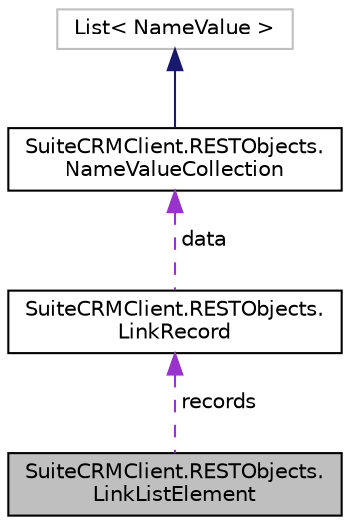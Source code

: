 digraph "SuiteCRMClient.RESTObjects.LinkListElement"
{
  edge [fontname="Helvetica",fontsize="10",labelfontname="Helvetica",labelfontsize="10"];
  node [fontname="Helvetica",fontsize="10",shape=record];
  Node1 [label="SuiteCRMClient.RESTObjects.\lLinkListElement",height=0.2,width=0.4,color="black", fillcolor="grey75", style="filled", fontcolor="black"];
  Node2 -> Node1 [dir="back",color="darkorchid3",fontsize="10",style="dashed",label=" records" ,fontname="Helvetica"];
  Node2 [label="SuiteCRMClient.RESTObjects.\lLinkRecord",height=0.2,width=0.4,color="black", fillcolor="white", style="filled",URL="$class_suite_c_r_m_client_1_1_r_e_s_t_objects_1_1_link_record.html"];
  Node3 -> Node2 [dir="back",color="darkorchid3",fontsize="10",style="dashed",label=" data" ,fontname="Helvetica"];
  Node3 [label="SuiteCRMClient.RESTObjects.\lNameValueCollection",height=0.2,width=0.4,color="black", fillcolor="white", style="filled",URL="$class_suite_c_r_m_client_1_1_r_e_s_t_objects_1_1_name_value_collection.html",tooltip="A collection of names and values, implemented as a list of name/value objects. "];
  Node4 -> Node3 [dir="back",color="midnightblue",fontsize="10",style="solid",fontname="Helvetica"];
  Node4 [label="List\< NameValue \>",height=0.2,width=0.4,color="grey75", fillcolor="white", style="filled"];
}

